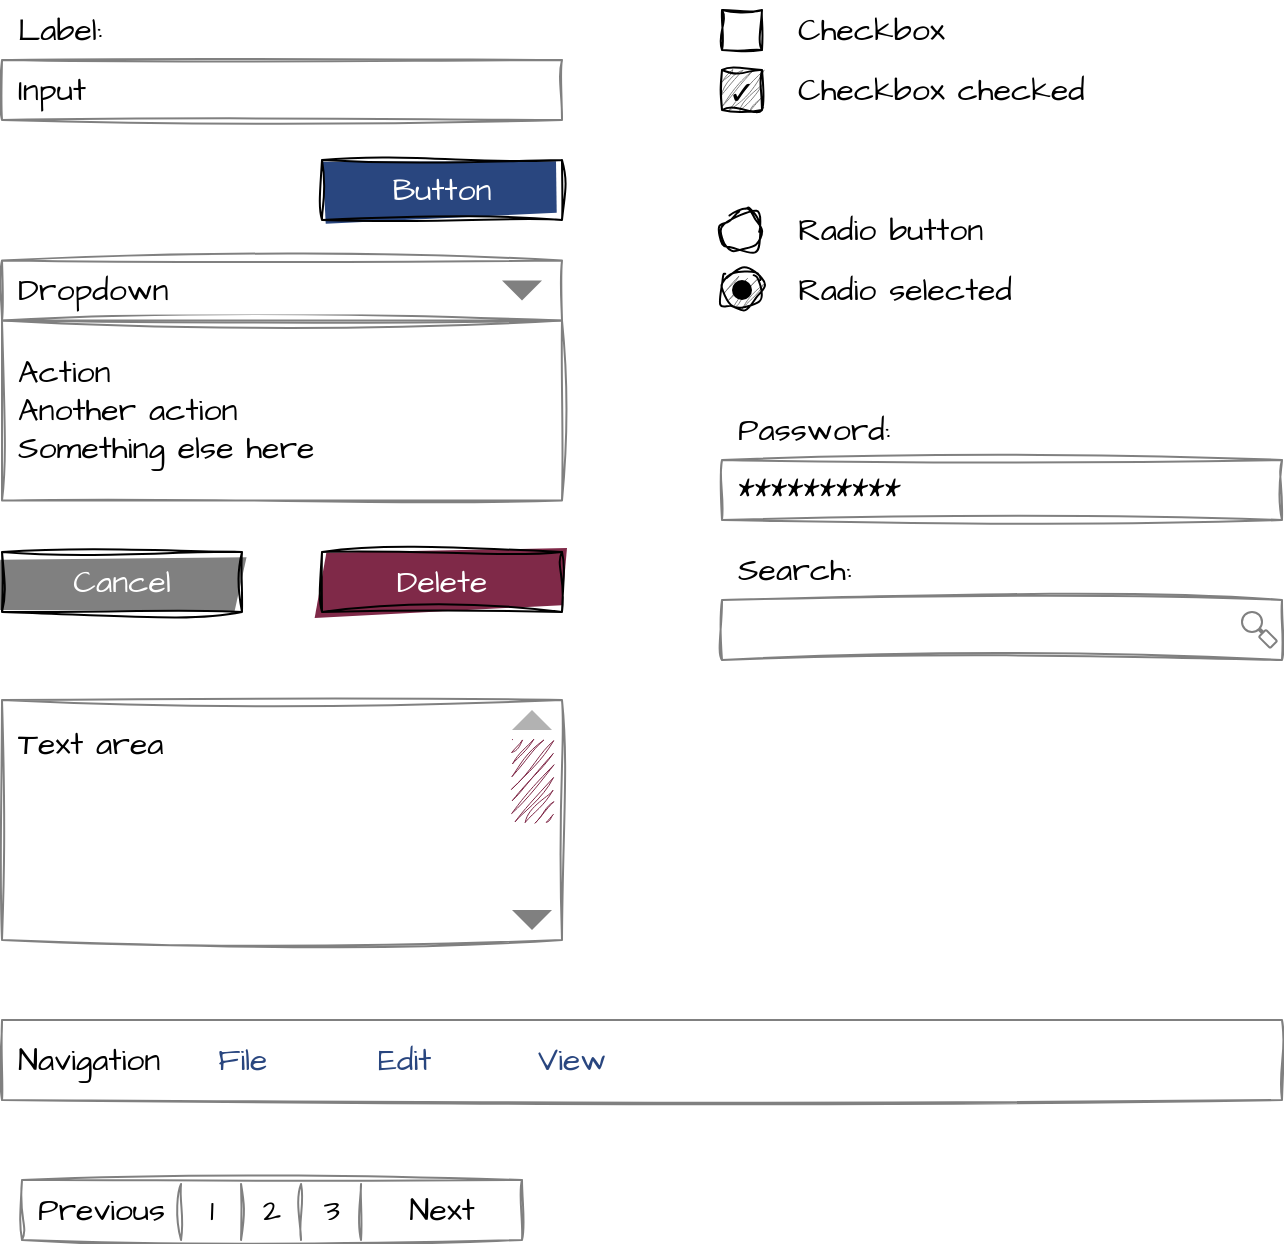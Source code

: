 <mxfile version="21.1.2" type="device">
  <diagram name="Page-1" id="1iqsQDGUu4LenZ0O4uJL">
    <mxGraphModel dx="984" dy="658" grid="1" gridSize="10" guides="1" tooltips="1" connect="1" arrows="1" fold="1" page="1" pageScale="1" pageWidth="827" pageHeight="1169" math="0" shadow="0">
      <root>
        <mxCell id="0" />
        <mxCell id="1" parent="0" />
        <mxCell id="jempu95p1DKAsMCRwqDI-869" value="Action&lt;br&gt;Another action&lt;br&gt;Something else here" style="rounded=0;whiteSpace=wrap;html=1;fontFamily=Architects Daughter;fontSource=https%3A%2F%2Ffonts.googleapis.com%2Fcss%3Ffamily%3DArchitects%2BDaughter;align=left;spacing=8;shadow=0;fontSize=16;strokeColor=#808080;sketch=1;curveFitting=1;jiggle=2;rotatable=0;connectable=0;allowArrows=0;" parent="1" vertex="1">
          <mxGeometry x="40" y="210.25" width="280" height="90" as="geometry" />
        </mxCell>
        <mxCell id="jempu95p1DKAsMCRwqDI-854" value="Input" style="rounded=0;whiteSpace=wrap;html=1;sketch=1;curveFitting=1;jiggle=2;fontFamily=Architects Daughter;fontSource=https%3A%2F%2Ffonts.googleapis.com%2Fcss%3Ffamily%3DArchitects%2BDaughter;align=left;spacing=8;shadow=0;fontSize=16;strokeColor=#808080;rotatable=0;connectable=0;allowArrows=0;" parent="1" vertex="1">
          <mxGeometry x="40" y="80" width="280" height="30" as="geometry" />
        </mxCell>
        <mxCell id="jempu95p1DKAsMCRwqDI-855" value="Label:" style="text;html=1;strokeColor=none;fillColor=none;align=left;verticalAlign=middle;whiteSpace=wrap;rounded=0;shadow=0;sketch=1;curveFitting=1;jiggle=2;fontFamily=Architects Daughter;fontSource=https%3A%2F%2Ffonts.googleapis.com%2Fcss%3Ffamily%3DArchitects%2BDaughter;fontSize=16;spacing=8;rotatable=0;connectable=0;allowArrows=0;" parent="1" vertex="1">
          <mxGeometry x="40" y="50" width="200" height="30" as="geometry" />
        </mxCell>
        <mxCell id="jempu95p1DKAsMCRwqDI-856" value="Button" style="rounded=0;whiteSpace=wrap;html=1;fontFamily=Architects Daughter;fontSource=https%3A%2F%2Ffonts.googleapis.com%2Fcss%3Ffamily%3DArchitects%2BDaughter;align=center;spacing=8;glass=0;shadow=0;fillColor=#29467F;fillStyle=solid;fontColor=#FFFFFF;sketch=1;curveFitting=1;jiggle=2;fontSize=16;rotatable=0;connectable=0;allowArrows=0;" parent="1" vertex="1">
          <mxGeometry x="200" y="130" width="120" height="30" as="geometry" />
        </mxCell>
        <mxCell id="jempu95p1DKAsMCRwqDI-887" value="Cancel" style="rounded=0;whiteSpace=wrap;html=1;fontFamily=Architects Daughter;fontSource=https%3A%2F%2Ffonts.googleapis.com%2Fcss%3Ffamily%3DArchitects%2BDaughter;align=center;spacing=8;glass=0;shadow=0;fillColor=#808080;fillStyle=solid;fontColor=#FFFFFF;sketch=1;curveFitting=1;jiggle=2;fontSize=16;rotatable=0;connectable=0;allowArrows=0;" parent="1" vertex="1">
          <mxGeometry x="40" y="325.95" width="120" height="30" as="geometry" />
        </mxCell>
        <mxCell id="jempu95p1DKAsMCRwqDI-888" value="Delete" style="rounded=0;whiteSpace=wrap;html=1;fontFamily=Architects Daughter;fontSource=https%3A%2F%2Ffonts.googleapis.com%2Fcss%3Ffamily%3DArchitects%2BDaughter;align=center;spacing=8;glass=0;shadow=0;fillColor=#7F2948;fillStyle=solid;fontColor=#FFFFFF;sketch=1;curveFitting=1;jiggle=2;fontSize=16;rotatable=0;connectable=0;allowArrows=0;" parent="1" vertex="1">
          <mxGeometry x="200" y="325.95" width="120" height="30" as="geometry" />
        </mxCell>
        <mxCell id="jempu95p1DKAsMCRwqDI-911" value="" style="rounded=0;whiteSpace=wrap;html=1;sketch=1;curveFitting=1;jiggle=2;strokeColor=default;fillColor=none;connectable=0;allowArrows=0;shadow=0;" parent="1" vertex="1">
          <mxGeometry x="400" y="55" width="20" height="20" as="geometry" />
        </mxCell>
        <mxCell id="jempu95p1DKAsMCRwqDI-912" value="Checkbox" style="text;html=1;strokeColor=none;fillColor=none;align=left;verticalAlign=middle;whiteSpace=wrap;rounded=0;shadow=0;sketch=1;curveFitting=1;jiggle=2;fontFamily=Architects Daughter;fontSource=https%3A%2F%2Ffonts.googleapis.com%2Fcss%3Ffamily%3DArchitects%2BDaughter;fontSize=16;spacing=8;rotatable=0;connectable=0;allowArrows=0;" parent="1" vertex="1">
          <mxGeometry x="430" y="50" width="250" height="30" as="geometry" />
        </mxCell>
        <mxCell id="jempu95p1DKAsMCRwqDI-914" value="Checkbox checked" style="text;html=1;strokeColor=none;fillColor=none;align=left;verticalAlign=middle;whiteSpace=wrap;rounded=0;shadow=0;sketch=1;curveFitting=1;jiggle=2;fontFamily=Architects Daughter;fontSource=https%3A%2F%2Ffonts.googleapis.com%2Fcss%3Ffamily%3DArchitects%2BDaughter;fontSize=16;spacing=8;rotatable=0;connectable=0;allowArrows=0;" parent="1" vertex="1">
          <mxGeometry x="430" y="80" width="250" height="30" as="geometry" />
        </mxCell>
        <mxCell id="jempu95p1DKAsMCRwqDI-916" value="" style="ellipse;whiteSpace=wrap;html=1;aspect=fixed;connectable=0;allowArrows=0;sketch=1;curveFitting=1;jiggle=2;" parent="1" vertex="1">
          <mxGeometry x="400" y="155.25" width="20" height="20" as="geometry" />
        </mxCell>
        <mxCell id="jempu95p1DKAsMCRwqDI-917" value="Radio button" style="text;html=1;strokeColor=none;fillColor=none;align=left;verticalAlign=middle;whiteSpace=wrap;rounded=0;shadow=0;sketch=1;curveFitting=1;jiggle=2;fontFamily=Architects Daughter;fontSource=https%3A%2F%2Ffonts.googleapis.com%2Fcss%3Ffamily%3DArchitects%2BDaughter;fontSize=16;spacing=8;rotatable=0;connectable=0;allowArrows=0;" parent="1" vertex="1">
          <mxGeometry x="430" y="150.25" width="250" height="30" as="geometry" />
        </mxCell>
        <mxCell id="jempu95p1DKAsMCRwqDI-919" value="Radio selected" style="text;html=1;strokeColor=none;fillColor=none;align=left;verticalAlign=middle;whiteSpace=wrap;rounded=0;shadow=0;sketch=1;curveFitting=1;jiggle=2;fontFamily=Architects Daughter;fontSource=https%3A%2F%2Ffonts.googleapis.com%2Fcss%3Ffamily%3DArchitects%2BDaughter;fontSize=16;spacing=8;rotatable=0;connectable=0;allowArrows=0;" parent="1" vertex="1">
          <mxGeometry x="430" y="180.25" width="250" height="30" as="geometry" />
        </mxCell>
        <mxCell id="jempu95p1DKAsMCRwqDI-921" value="Password:" style="text;html=1;strokeColor=none;fillColor=none;align=left;verticalAlign=middle;whiteSpace=wrap;rounded=0;shadow=0;sketch=1;curveFitting=1;jiggle=2;fontFamily=Architects Daughter;fontSource=https%3A%2F%2Ffonts.googleapis.com%2Fcss%3Ffamily%3DArchitects%2BDaughter;fontSize=16;spacing=8;rotatable=0;connectable=0;allowArrows=0;" parent="1" vertex="1">
          <mxGeometry x="400" y="250" width="200" height="30" as="geometry" />
        </mxCell>
        <mxCell id="jempu95p1DKAsMCRwqDI-922" value="**********" style="rounded=0;whiteSpace=wrap;html=1;sketch=1;curveFitting=1;jiggle=2;fontFamily=Architects Daughter;fontSource=https%3A%2F%2Ffonts.googleapis.com%2Fcss%3Ffamily%3DArchitects%2BDaughter;align=left;spacing=8;shadow=0;fontSize=16;strokeColor=#808080;rotatable=0;connectable=0;allowArrows=0;" parent="1" vertex="1">
          <mxGeometry x="400" y="280" width="280" height="30" as="geometry" />
        </mxCell>
        <mxCell id="jempu95p1DKAsMCRwqDI-930" value="Navigation" style="rounded=0;whiteSpace=wrap;html=1;sketch=1;curveFitting=1;jiggle=2;fontFamily=Architects Daughter;fontSource=https%3A%2F%2Ffonts.googleapis.com%2Fcss%3Ffamily%3DArchitects%2BDaughter;align=left;spacing=8;shadow=0;fontSize=16;strokeColor=#808080;rotatable=0;connectable=0;allowArrows=0;" parent="1" vertex="1">
          <mxGeometry x="40" y="560" width="640" height="40" as="geometry" />
        </mxCell>
        <mxCell id="jempu95p1DKAsMCRwqDI-931" value="File" style="rounded=0;whiteSpace=wrap;html=1;fontFamily=Architects Daughter;fontSource=https%3A%2F%2Ffonts.googleapis.com%2Fcss%3Ffamily%3DArchitects%2BDaughter;align=left;spacing=8;glass=0;shadow=0;fillColor=none;fillStyle=solid;fontColor=#29467F;sketch=1;curveFitting=1;jiggle=2;fontSize=16;rotatable=0;connectable=0;allowArrows=0;strokeColor=none;" parent="1" vertex="1">
          <mxGeometry x="140" y="565" width="80" height="30" as="geometry" />
        </mxCell>
        <mxCell id="jempu95p1DKAsMCRwqDI-932" value="Edit" style="rounded=0;whiteSpace=wrap;html=1;fontFamily=Architects Daughter;fontSource=https%3A%2F%2Ffonts.googleapis.com%2Fcss%3Ffamily%3DArchitects%2BDaughter;align=left;spacing=8;glass=0;shadow=0;fillColor=none;fillStyle=solid;fontColor=#29467F;sketch=1;curveFitting=1;jiggle=2;fontSize=16;rotatable=0;connectable=0;allowArrows=0;strokeColor=none;" parent="1" vertex="1">
          <mxGeometry x="220" y="565" width="80" height="30" as="geometry" />
        </mxCell>
        <mxCell id="jempu95p1DKAsMCRwqDI-933" value="View" style="rounded=0;whiteSpace=wrap;html=1;fontFamily=Architects Daughter;fontSource=https%3A%2F%2Ffonts.googleapis.com%2Fcss%3Ffamily%3DArchitects%2BDaughter;align=left;spacing=8;glass=0;shadow=0;fillColor=none;fillStyle=solid;fontColor=#29467F;sketch=1;curveFitting=1;jiggle=2;fontSize=16;rotatable=0;connectable=0;allowArrows=0;strokeColor=none;" parent="1" vertex="1">
          <mxGeometry x="300" y="565" width="80" height="30" as="geometry" />
        </mxCell>
        <mxCell id="jempu95p1DKAsMCRwqDI-935" value="Search:" style="text;html=1;strokeColor=none;fillColor=none;align=left;verticalAlign=middle;whiteSpace=wrap;rounded=0;shadow=0;sketch=1;curveFitting=1;jiggle=2;fontFamily=Architects Daughter;fontSource=https%3A%2F%2Ffonts.googleapis.com%2Fcss%3Ffamily%3DArchitects%2BDaughter;fontSize=16;spacing=8;rotatable=0;connectable=0;allowArrows=0;" parent="1" vertex="1">
          <mxGeometry x="400" y="320" width="200" height="30" as="geometry" />
        </mxCell>
        <mxCell id="jempu95p1DKAsMCRwqDI-982" value="" style="group" parent="1" vertex="1" connectable="0">
          <mxGeometry x="40" y="180.25" width="280" height="30" as="geometry" />
        </mxCell>
        <mxCell id="jempu95p1DKAsMCRwqDI-862" value="Dropdown" style="rounded=0;whiteSpace=wrap;html=1;sketch=1;curveFitting=1;jiggle=2;fontFamily=Architects Daughter;fontSource=https%3A%2F%2Ffonts.googleapis.com%2Fcss%3Ffamily%3DArchitects%2BDaughter;align=left;spacing=8;shadow=0;fontSize=16;strokeColor=#808080;rotatable=0;connectable=0;allowArrows=0;" parent="jempu95p1DKAsMCRwqDI-982" vertex="1">
          <mxGeometry width="280" height="30" as="geometry" />
        </mxCell>
        <mxCell id="jempu95p1DKAsMCRwqDI-886" value="" style="triangle;whiteSpace=wrap;html=1;rotation=90;fillColor=#808080;strokeColor=none;connectable=0;allowArrows=0;resizable=0;rotatable=0;shadow=0;" parent="jempu95p1DKAsMCRwqDI-982" vertex="1">
          <mxGeometry x="255" y="5" width="10" height="20" as="geometry" />
        </mxCell>
        <mxCell id="jempu95p1DKAsMCRwqDI-983" value="" style="group" parent="1" vertex="1" connectable="0">
          <mxGeometry x="40" y="400" width="280" height="120" as="geometry" />
        </mxCell>
        <mxCell id="jempu95p1DKAsMCRwqDI-905" value="Text area" style="rounded=0;whiteSpace=wrap;html=1;sketch=1;curveFitting=1;jiggle=2;fontFamily=Architects Daughter;fontSource=https%3A%2F%2Ffonts.googleapis.com%2Fcss%3Ffamily%3DArchitects%2BDaughter;align=left;spacing=8;shadow=0;fontSize=16;strokeColor=#808080;rotatable=0;connectable=0;allowArrows=0;verticalAlign=top;" parent="jempu95p1DKAsMCRwqDI-983" vertex="1">
          <mxGeometry width="280" height="120" as="geometry" />
        </mxCell>
        <mxCell id="jempu95p1DKAsMCRwqDI-906" value="" style="triangle;whiteSpace=wrap;html=1;rotation=90;fillColor=#808080;strokeColor=none;connectable=0;allowArrows=0;resizable=0;rotatable=0;shadow=0;" parent="jempu95p1DKAsMCRwqDI-983" vertex="1">
          <mxGeometry x="260" y="100" width="10" height="20" as="geometry" />
        </mxCell>
        <mxCell id="jempu95p1DKAsMCRwqDI-907" value="" style="triangle;whiteSpace=wrap;html=1;rotation=270;fillColor=#B2B2B2;strokeColor=none;connectable=0;allowArrows=0;resizable=0;rotatable=0;shadow=0;" parent="jempu95p1DKAsMCRwqDI-983" vertex="1">
          <mxGeometry x="260" width="10" height="20" as="geometry" />
        </mxCell>
        <mxCell id="jempu95p1DKAsMCRwqDI-908" value="" style="rounded=0;whiteSpace=wrap;html=1;sketch=1;curveFitting=1;jiggle=2;strokeColor=none;fillColor=#7F2948;connectable=0;allowArrows=0;shadow=0;" parent="jempu95p1DKAsMCRwqDI-983" vertex="1">
          <mxGeometry x="255" y="20" width="20" height="40" as="geometry" />
        </mxCell>
        <mxCell id="jempu95p1DKAsMCRwqDI-984" value="" style="group" parent="1" vertex="1" connectable="0">
          <mxGeometry x="400" y="84.75" width="20" height="20.5" as="geometry" />
        </mxCell>
        <mxCell id="jempu95p1DKAsMCRwqDI-913" value="" style="rounded=0;whiteSpace=wrap;html=1;sketch=1;curveFitting=1;jiggle=2;strokeColor=default;fillColor=#808080;connectable=0;allowArrows=0;shadow=0;" parent="jempu95p1DKAsMCRwqDI-984" vertex="1">
          <mxGeometry y="0.25" width="20" height="20" as="geometry" />
        </mxCell>
        <mxCell id="jempu95p1DKAsMCRwqDI-915" value="✓" style="text;strokeColor=none;fillColor=none;align=center;verticalAlign=middle;rounded=0;shadow=0;sketch=1;curveFitting=1;jiggle=2;fontFamily=Architects Daughter;fontSource=https%3A%2F%2Ffonts.googleapis.com%2Fcss%3Ffamily%3DArchitects%2BDaughter;fontSize=16;spacing=0;rotatable=0;connectable=0;allowArrows=0;" parent="jempu95p1DKAsMCRwqDI-984" vertex="1">
          <mxGeometry width="20" height="20.5" as="geometry" />
        </mxCell>
        <mxCell id="jempu95p1DKAsMCRwqDI-985" value="" style="group" parent="1" vertex="1" connectable="0">
          <mxGeometry x="400" y="185.25" width="20" height="20" as="geometry" />
        </mxCell>
        <mxCell id="jempu95p1DKAsMCRwqDI-918" value="" style="ellipse;whiteSpace=wrap;html=1;aspect=fixed;connectable=0;allowArrows=0;sketch=1;curveFitting=1;jiggle=2;fillColor=#808080;" parent="jempu95p1DKAsMCRwqDI-985" vertex="1">
          <mxGeometry width="20" height="20" as="geometry" />
        </mxCell>
        <mxCell id="jempu95p1DKAsMCRwqDI-920" value="" style="ellipse;whiteSpace=wrap;html=1;aspect=fixed;connectable=0;allowArrows=0;fillColor=#000000;strokeColor=none;" parent="jempu95p1DKAsMCRwqDI-985" vertex="1">
          <mxGeometry x="5" y="4.75" width="10" height="10" as="geometry" />
        </mxCell>
        <mxCell id="jempu95p1DKAsMCRwqDI-986" value="" style="group" parent="1" vertex="1" connectable="0">
          <mxGeometry x="400" y="350" width="280" height="30" as="geometry" />
        </mxCell>
        <mxCell id="jempu95p1DKAsMCRwqDI-934" value="" style="rounded=0;whiteSpace=wrap;html=1;sketch=1;curveFitting=1;jiggle=2;fontFamily=Architects Daughter;fontSource=https%3A%2F%2Ffonts.googleapis.com%2Fcss%3Ffamily%3DArchitects%2BDaughter;align=left;spacing=8;shadow=0;fontSize=16;strokeColor=#808080;rotatable=0;connectable=0;allowArrows=0;" parent="jempu95p1DKAsMCRwqDI-986" vertex="1">
          <mxGeometry width="280" height="30" as="geometry" />
        </mxCell>
        <mxCell id="jempu95p1DKAsMCRwqDI-943" value="" style="group" parent="jempu95p1DKAsMCRwqDI-986" vertex="1" connectable="0">
          <mxGeometry x="260" y="5.95" width="17.596" height="18.096" as="geometry" />
        </mxCell>
        <mxCell id="jempu95p1DKAsMCRwqDI-941" value="" style="endArrow=none;html=1;rounded=0;bendable=0;anchorPointDirection=0;strokeWidth=2;strokeColor=#808080;" parent="jempu95p1DKAsMCRwqDI-943" edge="1">
          <mxGeometry width="50" height="50" relative="1" as="geometry">
            <mxPoint x="5" y="5" as="sourcePoint" />
            <mxPoint x="15" y="15" as="targetPoint" />
          </mxGeometry>
        </mxCell>
        <mxCell id="jempu95p1DKAsMCRwqDI-937" value="" style="ellipse;whiteSpace=wrap;html=1;aspect=fixed;shadow=0;connectable=0;allowArrows=0;container=0;strokeColor=#808080;" parent="jempu95p1DKAsMCRwqDI-943" vertex="1">
          <mxGeometry width="10" height="10" as="geometry" />
        </mxCell>
        <mxCell id="jempu95p1DKAsMCRwqDI-938" value="" style="rounded=1;whiteSpace=wrap;html=1;rotation=45;connectable=0;allowArrows=0;container=0;strokeColor=#808080;" parent="jempu95p1DKAsMCRwqDI-943" vertex="1">
          <mxGeometry x="9" y="11" width="8" height="5" as="geometry" />
        </mxCell>
        <mxCell id="jempu95p1DKAsMCRwqDI-987" value="" style="group" parent="1" vertex="1" connectable="0">
          <mxGeometry x="50" y="640" width="250" height="30" as="geometry" />
        </mxCell>
        <mxCell id="jempu95p1DKAsMCRwqDI-969" value="Previous" style="rounded=0;whiteSpace=wrap;html=1;sketch=1;curveFitting=1;jiggle=2;fontFamily=Architects Daughter;fontSource=https%3A%2F%2Ffonts.googleapis.com%2Fcss%3Ffamily%3DArchitects%2BDaughter;align=left;spacing=8;shadow=0;fontSize=16;strokeColor=#808080;rotatable=0;connectable=0;allowArrows=0;" parent="jempu95p1DKAsMCRwqDI-987" vertex="1">
          <mxGeometry width="250" height="30" as="geometry" />
        </mxCell>
        <mxCell id="jempu95p1DKAsMCRwqDI-971" value="Next" style="text;html=1;strokeColor=none;fillColor=none;align=center;verticalAlign=middle;whiteSpace=wrap;rounded=0;shadow=0;sketch=1;curveFitting=1;jiggle=2;fontFamily=Architects Daughter;fontSource=https%3A%2F%2Ffonts.googleapis.com%2Fcss%3Ffamily%3DArchitects%2BDaughter;fontSize=16;spacing=8;rotatable=0;connectable=0;allowArrows=0;" parent="jempu95p1DKAsMCRwqDI-987" vertex="1">
          <mxGeometry x="170" width="80" height="30" as="geometry" />
        </mxCell>
        <mxCell id="jempu95p1DKAsMCRwqDI-972" value="1" style="text;html=1;strokeColor=none;fillColor=none;align=center;verticalAlign=middle;whiteSpace=wrap;rounded=0;shadow=0;sketch=1;curveFitting=1;jiggle=2;fontFamily=Architects Daughter;fontSource=https%3A%2F%2Ffonts.googleapis.com%2Fcss%3Ffamily%3DArchitects%2BDaughter;fontSize=16;spacing=8;rotatable=0;connectable=0;allowArrows=0;" parent="jempu95p1DKAsMCRwqDI-987" vertex="1">
          <mxGeometry x="80" width="30" height="30" as="geometry" />
        </mxCell>
        <mxCell id="jempu95p1DKAsMCRwqDI-973" value="2" style="text;html=1;strokeColor=none;fillColor=none;align=center;verticalAlign=middle;whiteSpace=wrap;rounded=0;shadow=0;sketch=1;curveFitting=1;jiggle=2;fontFamily=Architects Daughter;fontSource=https%3A%2F%2Ffonts.googleapis.com%2Fcss%3Ffamily%3DArchitects%2BDaughter;fontSize=16;spacing=8;rotatable=0;connectable=0;allowArrows=0;" parent="jempu95p1DKAsMCRwqDI-987" vertex="1">
          <mxGeometry x="110" width="30" height="30" as="geometry" />
        </mxCell>
        <mxCell id="jempu95p1DKAsMCRwqDI-974" value="3" style="text;html=1;strokeColor=none;fillColor=none;align=center;verticalAlign=middle;whiteSpace=wrap;rounded=0;shadow=0;sketch=1;curveFitting=1;jiggle=2;fontFamily=Architects Daughter;fontSource=https%3A%2F%2Ffonts.googleapis.com%2Fcss%3Ffamily%3DArchitects%2BDaughter;fontSize=16;spacing=8;rotatable=0;connectable=0;allowArrows=0;" parent="jempu95p1DKAsMCRwqDI-987" vertex="1">
          <mxGeometry x="140" width="30" height="30" as="geometry" />
        </mxCell>
        <mxCell id="jempu95p1DKAsMCRwqDI-975" value="" style="endArrow=none;html=1;rounded=0;strokeColor=#808080;bendable=0;sketch=1;curveFitting=1;jiggle=2;" parent="jempu95p1DKAsMCRwqDI-987" edge="1">
          <mxGeometry width="50" height="50" relative="1" as="geometry">
            <mxPoint x="79.52" y="30" as="sourcePoint" />
            <mxPoint x="79.52" y="2" as="targetPoint" />
          </mxGeometry>
        </mxCell>
        <mxCell id="jempu95p1DKAsMCRwqDI-976" value="" style="endArrow=none;html=1;rounded=0;strokeColor=#808080;bendable=0;sketch=1;curveFitting=1;jiggle=2;" parent="jempu95p1DKAsMCRwqDI-987" edge="1">
          <mxGeometry width="50" height="50" relative="1" as="geometry">
            <mxPoint x="109.52" y="30" as="sourcePoint" />
            <mxPoint x="109.52" y="2" as="targetPoint" />
          </mxGeometry>
        </mxCell>
        <mxCell id="jempu95p1DKAsMCRwqDI-977" value="" style="endArrow=none;html=1;rounded=0;strokeColor=#808080;bendable=0;sketch=1;curveFitting=1;jiggle=2;" parent="jempu95p1DKAsMCRwqDI-987" edge="1">
          <mxGeometry width="50" height="50" relative="1" as="geometry">
            <mxPoint x="139.52" y="30" as="sourcePoint" />
            <mxPoint x="139.52" y="2" as="targetPoint" />
          </mxGeometry>
        </mxCell>
        <mxCell id="jempu95p1DKAsMCRwqDI-978" value="" style="endArrow=none;html=1;rounded=0;strokeColor=#808080;bendable=0;sketch=1;curveFitting=1;jiggle=2;" parent="jempu95p1DKAsMCRwqDI-987" edge="1">
          <mxGeometry width="50" height="50" relative="1" as="geometry">
            <mxPoint x="169.52" y="30" as="sourcePoint" />
            <mxPoint x="169.52" y="2" as="targetPoint" />
          </mxGeometry>
        </mxCell>
      </root>
    </mxGraphModel>
  </diagram>
</mxfile>
